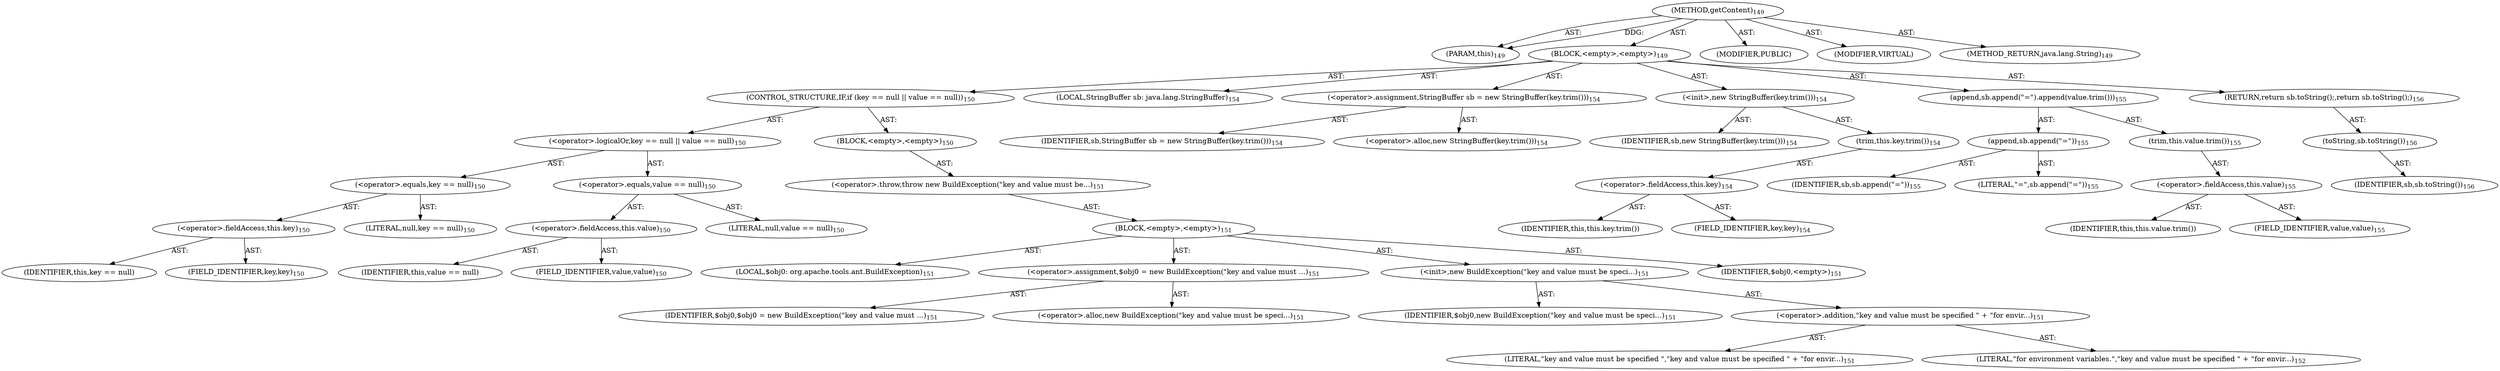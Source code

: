 digraph "getContent" {  
"111669149703" [label = <(METHOD,getContent)<SUB>149</SUB>> ]
"115964117003" [label = <(PARAM,this)<SUB>149</SUB>> ]
"25769803783" [label = <(BLOCK,&lt;empty&gt;,&lt;empty&gt;)<SUB>149</SUB>> ]
"47244640256" [label = <(CONTROL_STRUCTURE,IF,if (key == null || value == null))<SUB>150</SUB>> ]
"30064771085" [label = <(&lt;operator&gt;.logicalOr,key == null || value == null)<SUB>150</SUB>> ]
"30064771086" [label = <(&lt;operator&gt;.equals,key == null)<SUB>150</SUB>> ]
"30064771087" [label = <(&lt;operator&gt;.fieldAccess,this.key)<SUB>150</SUB>> ]
"68719476747" [label = <(IDENTIFIER,this,key == null)> ]
"55834574854" [label = <(FIELD_IDENTIFIER,key,key)<SUB>150</SUB>> ]
"90194313216" [label = <(LITERAL,null,key == null)<SUB>150</SUB>> ]
"30064771088" [label = <(&lt;operator&gt;.equals,value == null)<SUB>150</SUB>> ]
"30064771089" [label = <(&lt;operator&gt;.fieldAccess,this.value)<SUB>150</SUB>> ]
"68719476748" [label = <(IDENTIFIER,this,value == null)> ]
"55834574855" [label = <(FIELD_IDENTIFIER,value,value)<SUB>150</SUB>> ]
"90194313217" [label = <(LITERAL,null,value == null)<SUB>150</SUB>> ]
"25769803784" [label = <(BLOCK,&lt;empty&gt;,&lt;empty&gt;)<SUB>150</SUB>> ]
"30064771090" [label = <(&lt;operator&gt;.throw,throw new BuildException(&quot;key and value must be...)<SUB>151</SUB>> ]
"25769803785" [label = <(BLOCK,&lt;empty&gt;,&lt;empty&gt;)<SUB>151</SUB>> ]
"94489280512" [label = <(LOCAL,$obj0: org.apache.tools.ant.BuildException)<SUB>151</SUB>> ]
"30064771091" [label = <(&lt;operator&gt;.assignment,$obj0 = new BuildException(&quot;key and value must ...)<SUB>151</SUB>> ]
"68719476749" [label = <(IDENTIFIER,$obj0,$obj0 = new BuildException(&quot;key and value must ...)<SUB>151</SUB>> ]
"30064771092" [label = <(&lt;operator&gt;.alloc,new BuildException(&quot;key and value must be speci...)<SUB>151</SUB>> ]
"30064771093" [label = <(&lt;init&gt;,new BuildException(&quot;key and value must be speci...)<SUB>151</SUB>> ]
"68719476750" [label = <(IDENTIFIER,$obj0,new BuildException(&quot;key and value must be speci...)<SUB>151</SUB>> ]
"30064771094" [label = <(&lt;operator&gt;.addition,&quot;key and value must be specified &quot; + &quot;for envir...)<SUB>151</SUB>> ]
"90194313218" [label = <(LITERAL,&quot;key and value must be specified &quot;,&quot;key and value must be specified &quot; + &quot;for envir...)<SUB>151</SUB>> ]
"90194313219" [label = <(LITERAL,&quot;for environment variables.&quot;,&quot;key and value must be specified &quot; + &quot;for envir...)<SUB>152</SUB>> ]
"68719476751" [label = <(IDENTIFIER,$obj0,&lt;empty&gt;)<SUB>151</SUB>> ]
"94489280513" [label = <(LOCAL,StringBuffer sb: java.lang.StringBuffer)<SUB>154</SUB>> ]
"30064771095" [label = <(&lt;operator&gt;.assignment,StringBuffer sb = new StringBuffer(key.trim()))<SUB>154</SUB>> ]
"68719476752" [label = <(IDENTIFIER,sb,StringBuffer sb = new StringBuffer(key.trim()))<SUB>154</SUB>> ]
"30064771096" [label = <(&lt;operator&gt;.alloc,new StringBuffer(key.trim()))<SUB>154</SUB>> ]
"30064771097" [label = <(&lt;init&gt;,new StringBuffer(key.trim()))<SUB>154</SUB>> ]
"68719476753" [label = <(IDENTIFIER,sb,new StringBuffer(key.trim()))<SUB>154</SUB>> ]
"30064771098" [label = <(trim,this.key.trim())<SUB>154</SUB>> ]
"30064771099" [label = <(&lt;operator&gt;.fieldAccess,this.key)<SUB>154</SUB>> ]
"68719476754" [label = <(IDENTIFIER,this,this.key.trim())> ]
"55834574856" [label = <(FIELD_IDENTIFIER,key,key)<SUB>154</SUB>> ]
"30064771100" [label = <(append,sb.append(&quot;=&quot;).append(value.trim()))<SUB>155</SUB>> ]
"30064771101" [label = <(append,sb.append(&quot;=&quot;))<SUB>155</SUB>> ]
"68719476755" [label = <(IDENTIFIER,sb,sb.append(&quot;=&quot;))<SUB>155</SUB>> ]
"90194313220" [label = <(LITERAL,&quot;=&quot;,sb.append(&quot;=&quot;))<SUB>155</SUB>> ]
"30064771102" [label = <(trim,this.value.trim())<SUB>155</SUB>> ]
"30064771103" [label = <(&lt;operator&gt;.fieldAccess,this.value)<SUB>155</SUB>> ]
"68719476756" [label = <(IDENTIFIER,this,this.value.trim())> ]
"55834574857" [label = <(FIELD_IDENTIFIER,value,value)<SUB>155</SUB>> ]
"146028888066" [label = <(RETURN,return sb.toString();,return sb.toString();)<SUB>156</SUB>> ]
"30064771104" [label = <(toString,sb.toString())<SUB>156</SUB>> ]
"68719476757" [label = <(IDENTIFIER,sb,sb.toString())<SUB>156</SUB>> ]
"133143986193" [label = <(MODIFIER,PUBLIC)> ]
"133143986194" [label = <(MODIFIER,VIRTUAL)> ]
"128849018887" [label = <(METHOD_RETURN,java.lang.String)<SUB>149</SUB>> ]
  "111669149703" -> "115964117003"  [ label = "AST: "] 
  "111669149703" -> "25769803783"  [ label = "AST: "] 
  "111669149703" -> "133143986193"  [ label = "AST: "] 
  "111669149703" -> "133143986194"  [ label = "AST: "] 
  "111669149703" -> "128849018887"  [ label = "AST: "] 
  "25769803783" -> "47244640256"  [ label = "AST: "] 
  "25769803783" -> "94489280513"  [ label = "AST: "] 
  "25769803783" -> "30064771095"  [ label = "AST: "] 
  "25769803783" -> "30064771097"  [ label = "AST: "] 
  "25769803783" -> "30064771100"  [ label = "AST: "] 
  "25769803783" -> "146028888066"  [ label = "AST: "] 
  "47244640256" -> "30064771085"  [ label = "AST: "] 
  "47244640256" -> "25769803784"  [ label = "AST: "] 
  "30064771085" -> "30064771086"  [ label = "AST: "] 
  "30064771085" -> "30064771088"  [ label = "AST: "] 
  "30064771086" -> "30064771087"  [ label = "AST: "] 
  "30064771086" -> "90194313216"  [ label = "AST: "] 
  "30064771087" -> "68719476747"  [ label = "AST: "] 
  "30064771087" -> "55834574854"  [ label = "AST: "] 
  "30064771088" -> "30064771089"  [ label = "AST: "] 
  "30064771088" -> "90194313217"  [ label = "AST: "] 
  "30064771089" -> "68719476748"  [ label = "AST: "] 
  "30064771089" -> "55834574855"  [ label = "AST: "] 
  "25769803784" -> "30064771090"  [ label = "AST: "] 
  "30064771090" -> "25769803785"  [ label = "AST: "] 
  "25769803785" -> "94489280512"  [ label = "AST: "] 
  "25769803785" -> "30064771091"  [ label = "AST: "] 
  "25769803785" -> "30064771093"  [ label = "AST: "] 
  "25769803785" -> "68719476751"  [ label = "AST: "] 
  "30064771091" -> "68719476749"  [ label = "AST: "] 
  "30064771091" -> "30064771092"  [ label = "AST: "] 
  "30064771093" -> "68719476750"  [ label = "AST: "] 
  "30064771093" -> "30064771094"  [ label = "AST: "] 
  "30064771094" -> "90194313218"  [ label = "AST: "] 
  "30064771094" -> "90194313219"  [ label = "AST: "] 
  "30064771095" -> "68719476752"  [ label = "AST: "] 
  "30064771095" -> "30064771096"  [ label = "AST: "] 
  "30064771097" -> "68719476753"  [ label = "AST: "] 
  "30064771097" -> "30064771098"  [ label = "AST: "] 
  "30064771098" -> "30064771099"  [ label = "AST: "] 
  "30064771099" -> "68719476754"  [ label = "AST: "] 
  "30064771099" -> "55834574856"  [ label = "AST: "] 
  "30064771100" -> "30064771101"  [ label = "AST: "] 
  "30064771100" -> "30064771102"  [ label = "AST: "] 
  "30064771101" -> "68719476755"  [ label = "AST: "] 
  "30064771101" -> "90194313220"  [ label = "AST: "] 
  "30064771102" -> "30064771103"  [ label = "AST: "] 
  "30064771103" -> "68719476756"  [ label = "AST: "] 
  "30064771103" -> "55834574857"  [ label = "AST: "] 
  "146028888066" -> "30064771104"  [ label = "AST: "] 
  "30064771104" -> "68719476757"  [ label = "AST: "] 
  "111669149703" -> "115964117003"  [ label = "DDG: "] 
}
